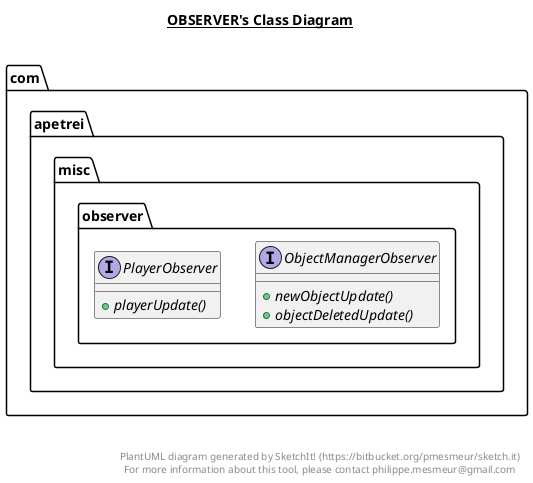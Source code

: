 @startuml

title __OBSERVER's Class Diagram__\n

  namespace com.apetrei.misc {
    namespace observer {
      interface com.apetrei.misc.observer.ObjectManagerObserver {
          {abstract} + newObjectUpdate()
          {abstract} + objectDeletedUpdate()
      }
    }
  }
  

  namespace com.apetrei.misc {
    namespace observer {
      interface com.apetrei.misc.observer.PlayerObserver {
          {abstract} + playerUpdate()
      }
    }
  }
  



right footer


PlantUML diagram generated by SketchIt! (https://bitbucket.org/pmesmeur/sketch.it)
For more information about this tool, please contact philippe.mesmeur@gmail.com
endfooter

@enduml
